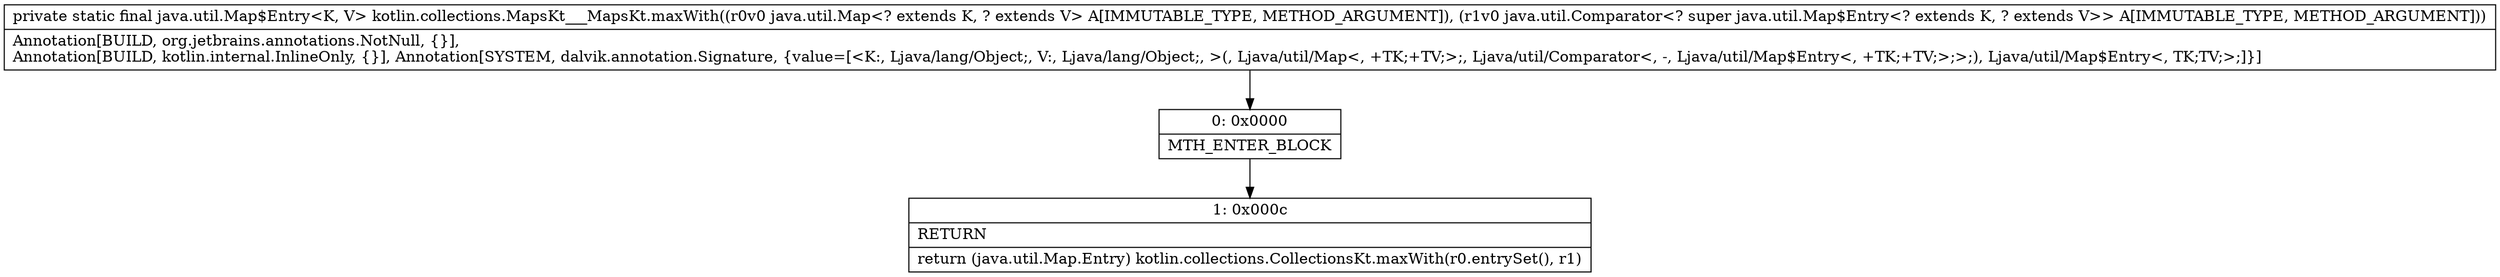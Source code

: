 digraph "CFG forkotlin.collections.MapsKt___MapsKt.maxWith(Ljava\/util\/Map;Ljava\/util\/Comparator;)Ljava\/util\/Map$Entry;" {
Node_0 [shape=record,label="{0\:\ 0x0000|MTH_ENTER_BLOCK\l}"];
Node_1 [shape=record,label="{1\:\ 0x000c|RETURN\l|return (java.util.Map.Entry) kotlin.collections.CollectionsKt.maxWith(r0.entrySet(), r1)\l}"];
MethodNode[shape=record,label="{private static final java.util.Map$Entry\<K, V\> kotlin.collections.MapsKt___MapsKt.maxWith((r0v0 java.util.Map\<? extends K, ? extends V\> A[IMMUTABLE_TYPE, METHOD_ARGUMENT]), (r1v0 java.util.Comparator\<? super java.util.Map$Entry\<? extends K, ? extends V\>\> A[IMMUTABLE_TYPE, METHOD_ARGUMENT]))  | Annotation[BUILD, org.jetbrains.annotations.NotNull, \{\}], \lAnnotation[BUILD, kotlin.internal.InlineOnly, \{\}], Annotation[SYSTEM, dalvik.annotation.Signature, \{value=[\<K:, Ljava\/lang\/Object;, V:, Ljava\/lang\/Object;, \>(, Ljava\/util\/Map\<, +TK;+TV;\>;, Ljava\/util\/Comparator\<, \-, Ljava\/util\/Map$Entry\<, +TK;+TV;\>;\>;), Ljava\/util\/Map$Entry\<, TK;TV;\>;]\}]\l}"];
MethodNode -> Node_0;
Node_0 -> Node_1;
}

